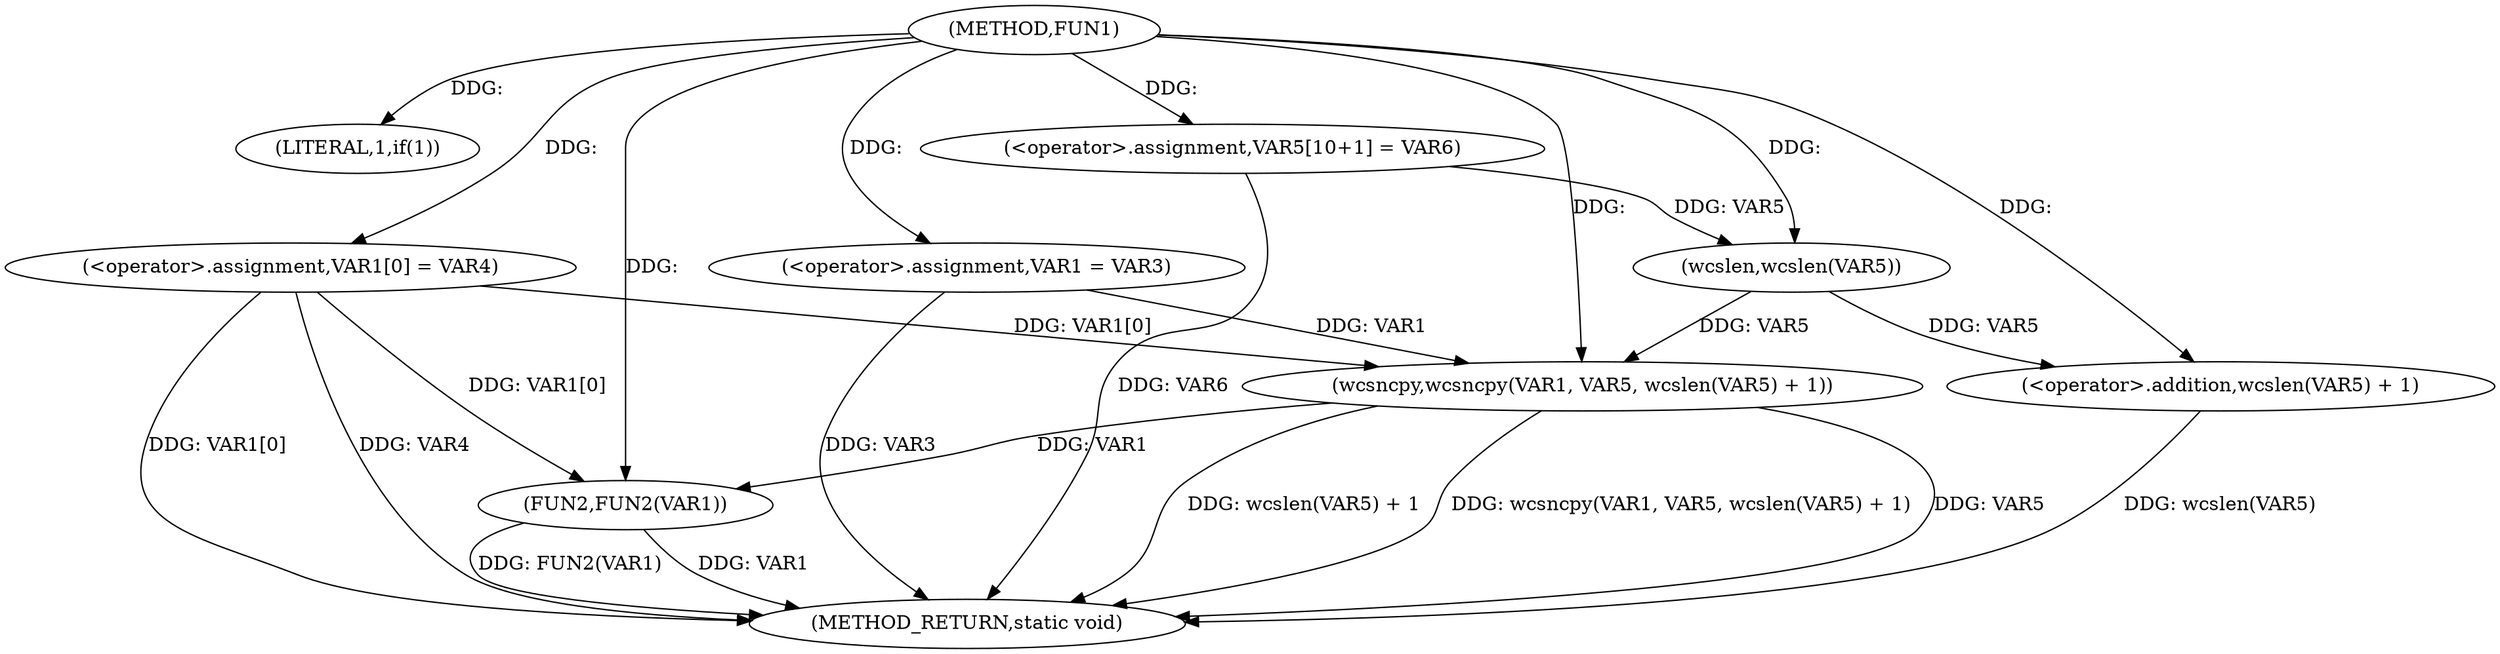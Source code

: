 digraph FUN1 {  
"1000100" [label = "(METHOD,FUN1)" ]
"1000130" [label = "(METHOD_RETURN,static void)" ]
"1000106" [label = "(LITERAL,1,if(1))" ]
"1000108" [label = "(<operator>.assignment,VAR1 = VAR3)" ]
"1000111" [label = "(<operator>.assignment,VAR1[0] = VAR4)" ]
"1000118" [label = "(<operator>.assignment,VAR5[10+1] = VAR6)" ]
"1000121" [label = "(wcsncpy,wcsncpy(VAR1, VAR5, wcslen(VAR5) + 1))" ]
"1000124" [label = "(<operator>.addition,wcslen(VAR5) + 1)" ]
"1000125" [label = "(wcslen,wcslen(VAR5))" ]
"1000128" [label = "(FUN2,FUN2(VAR1))" ]
  "1000124" -> "1000130"  [ label = "DDG: wcslen(VAR5)"] 
  "1000121" -> "1000130"  [ label = "DDG: VAR5"] 
  "1000128" -> "1000130"  [ label = "DDG: VAR1"] 
  "1000111" -> "1000130"  [ label = "DDG: VAR1[0]"] 
  "1000128" -> "1000130"  [ label = "DDG: FUN2(VAR1)"] 
  "1000121" -> "1000130"  [ label = "DDG: wcslen(VAR5) + 1"] 
  "1000111" -> "1000130"  [ label = "DDG: VAR4"] 
  "1000121" -> "1000130"  [ label = "DDG: wcsncpy(VAR1, VAR5, wcslen(VAR5) + 1)"] 
  "1000108" -> "1000130"  [ label = "DDG: VAR3"] 
  "1000118" -> "1000130"  [ label = "DDG: VAR6"] 
  "1000100" -> "1000106"  [ label = "DDG: "] 
  "1000100" -> "1000108"  [ label = "DDG: "] 
  "1000100" -> "1000111"  [ label = "DDG: "] 
  "1000100" -> "1000118"  [ label = "DDG: "] 
  "1000111" -> "1000121"  [ label = "DDG: VAR1[0]"] 
  "1000108" -> "1000121"  [ label = "DDG: VAR1"] 
  "1000100" -> "1000121"  [ label = "DDG: "] 
  "1000125" -> "1000121"  [ label = "DDG: VAR5"] 
  "1000125" -> "1000124"  [ label = "DDG: VAR5"] 
  "1000118" -> "1000125"  [ label = "DDG: VAR5"] 
  "1000100" -> "1000125"  [ label = "DDG: "] 
  "1000100" -> "1000124"  [ label = "DDG: "] 
  "1000111" -> "1000128"  [ label = "DDG: VAR1[0]"] 
  "1000121" -> "1000128"  [ label = "DDG: VAR1"] 
  "1000100" -> "1000128"  [ label = "DDG: "] 
}
